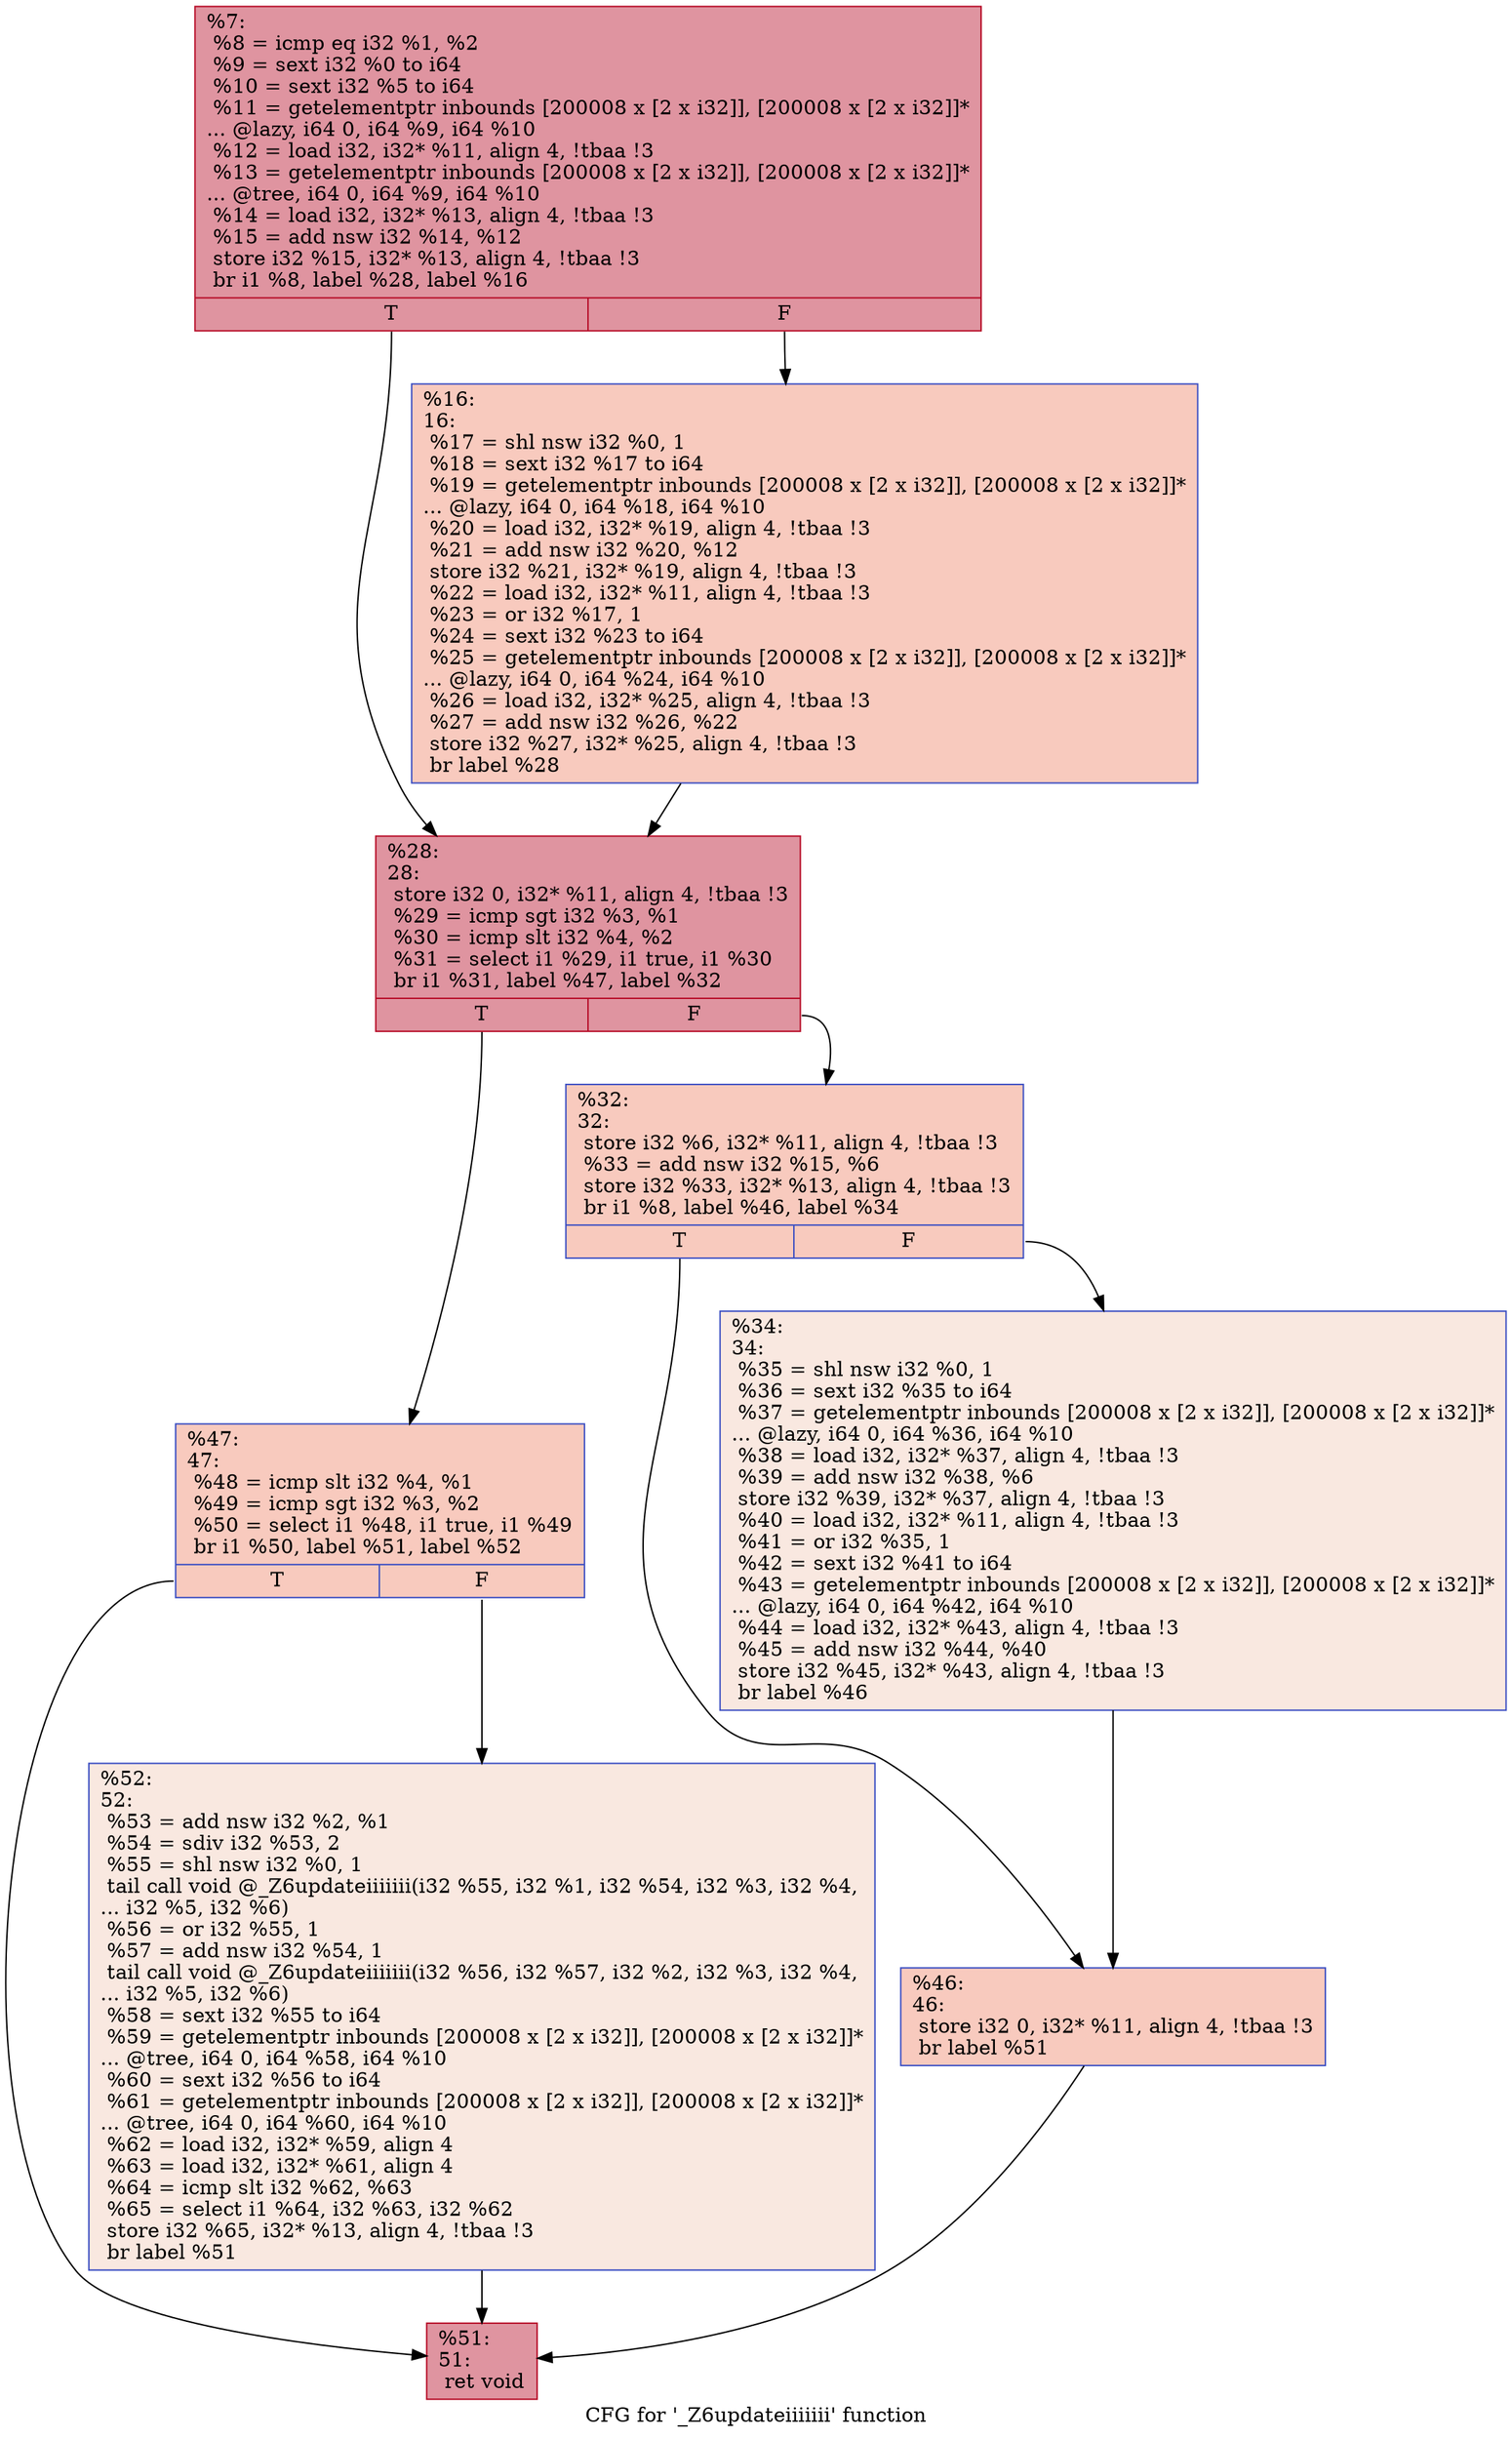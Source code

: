 digraph "CFG for '_Z6updateiiiiiii' function" {
	label="CFG for '_Z6updateiiiiiii' function";

	Node0x564907f33ff0 [shape=record,color="#b70d28ff", style=filled, fillcolor="#b70d2870",label="{%7:\l  %8 = icmp eq i32 %1, %2\l  %9 = sext i32 %0 to i64\l  %10 = sext i32 %5 to i64\l  %11 = getelementptr inbounds [200008 x [2 x i32]], [200008 x [2 x i32]]*\l... @lazy, i64 0, i64 %9, i64 %10\l  %12 = load i32, i32* %11, align 4, !tbaa !3\l  %13 = getelementptr inbounds [200008 x [2 x i32]], [200008 x [2 x i32]]*\l... @tree, i64 0, i64 %9, i64 %10\l  %14 = load i32, i32* %13, align 4, !tbaa !3\l  %15 = add nsw i32 %14, %12\l  store i32 %15, i32* %13, align 4, !tbaa !3\l  br i1 %8, label %28, label %16\l|{<s0>T|<s1>F}}"];
	Node0x564907f33ff0:s0 -> Node0x564907f33d70;
	Node0x564907f33ff0:s1 -> Node0x564907f34600;
	Node0x564907f34600 [shape=record,color="#3d50c3ff", style=filled, fillcolor="#ef886b70",label="{%16:\l16:                                               \l  %17 = shl nsw i32 %0, 1\l  %18 = sext i32 %17 to i64\l  %19 = getelementptr inbounds [200008 x [2 x i32]], [200008 x [2 x i32]]*\l... @lazy, i64 0, i64 %18, i64 %10\l  %20 = load i32, i32* %19, align 4, !tbaa !3\l  %21 = add nsw i32 %20, %12\l  store i32 %21, i32* %19, align 4, !tbaa !3\l  %22 = load i32, i32* %11, align 4, !tbaa !3\l  %23 = or i32 %17, 1\l  %24 = sext i32 %23 to i64\l  %25 = getelementptr inbounds [200008 x [2 x i32]], [200008 x [2 x i32]]*\l... @lazy, i64 0, i64 %24, i64 %10\l  %26 = load i32, i32* %25, align 4, !tbaa !3\l  %27 = add nsw i32 %26, %22\l  store i32 %27, i32* %25, align 4, !tbaa !3\l  br label %28\l}"];
	Node0x564907f34600 -> Node0x564907f33d70;
	Node0x564907f33d70 [shape=record,color="#b70d28ff", style=filled, fillcolor="#b70d2870",label="{%28:\l28:                                               \l  store i32 0, i32* %11, align 4, !tbaa !3\l  %29 = icmp sgt i32 %3, %1\l  %30 = icmp slt i32 %4, %2\l  %31 = select i1 %29, i1 true, i1 %30\l  br i1 %31, label %47, label %32\l|{<s0>T|<s1>F}}"];
	Node0x564907f33d70:s0 -> Node0x564907f35090;
	Node0x564907f33d70:s1 -> Node0x564907f350e0;
	Node0x564907f350e0 [shape=record,color="#3d50c3ff", style=filled, fillcolor="#ef886b70",label="{%32:\l32:                                               \l  store i32 %6, i32* %11, align 4, !tbaa !3\l  %33 = add nsw i32 %15, %6\l  store i32 %33, i32* %13, align 4, !tbaa !3\l  br i1 %8, label %46, label %34\l|{<s0>T|<s1>F}}"];
	Node0x564907f350e0:s0 -> Node0x564907f35390;
	Node0x564907f350e0:s1 -> Node0x564907f353e0;
	Node0x564907f353e0 [shape=record,color="#3d50c3ff", style=filled, fillcolor="#f1ccb870",label="{%34:\l34:                                               \l  %35 = shl nsw i32 %0, 1\l  %36 = sext i32 %35 to i64\l  %37 = getelementptr inbounds [200008 x [2 x i32]], [200008 x [2 x i32]]*\l... @lazy, i64 0, i64 %36, i64 %10\l  %38 = load i32, i32* %37, align 4, !tbaa !3\l  %39 = add nsw i32 %38, %6\l  store i32 %39, i32* %37, align 4, !tbaa !3\l  %40 = load i32, i32* %11, align 4, !tbaa !3\l  %41 = or i32 %35, 1\l  %42 = sext i32 %41 to i64\l  %43 = getelementptr inbounds [200008 x [2 x i32]], [200008 x [2 x i32]]*\l... @lazy, i64 0, i64 %42, i64 %10\l  %44 = load i32, i32* %43, align 4, !tbaa !3\l  %45 = add nsw i32 %44, %40\l  store i32 %45, i32* %43, align 4, !tbaa !3\l  br label %46\l}"];
	Node0x564907f353e0 -> Node0x564907f35390;
	Node0x564907f35390 [shape=record,color="#3d50c3ff", style=filled, fillcolor="#ef886b70",label="{%46:\l46:                                               \l  store i32 0, i32* %11, align 4, !tbaa !3\l  br label %51\l}"];
	Node0x564907f35390 -> Node0x564907f35d70;
	Node0x564907f35090 [shape=record,color="#3d50c3ff", style=filled, fillcolor="#ef886b70",label="{%47:\l47:                                               \l  %48 = icmp slt i32 %4, %1\l  %49 = icmp sgt i32 %3, %2\l  %50 = select i1 %48, i1 true, i1 %49\l  br i1 %50, label %51, label %52\l|{<s0>T|<s1>F}}"];
	Node0x564907f35090:s0 -> Node0x564907f35d70;
	Node0x564907f35090:s1 -> Node0x564907f36000;
	Node0x564907f35d70 [shape=record,color="#b70d28ff", style=filled, fillcolor="#b70d2870",label="{%51:\l51:                                               \l  ret void\l}"];
	Node0x564907f36000 [shape=record,color="#3d50c3ff", style=filled, fillcolor="#f1ccb870",label="{%52:\l52:                                               \l  %53 = add nsw i32 %2, %1\l  %54 = sdiv i32 %53, 2\l  %55 = shl nsw i32 %0, 1\l  tail call void @_Z6updateiiiiiii(i32 %55, i32 %1, i32 %54, i32 %3, i32 %4,\l... i32 %5, i32 %6)\l  %56 = or i32 %55, 1\l  %57 = add nsw i32 %54, 1\l  tail call void @_Z6updateiiiiiii(i32 %56, i32 %57, i32 %2, i32 %3, i32 %4,\l... i32 %5, i32 %6)\l  %58 = sext i32 %55 to i64\l  %59 = getelementptr inbounds [200008 x [2 x i32]], [200008 x [2 x i32]]*\l... @tree, i64 0, i64 %58, i64 %10\l  %60 = sext i32 %56 to i64\l  %61 = getelementptr inbounds [200008 x [2 x i32]], [200008 x [2 x i32]]*\l... @tree, i64 0, i64 %60, i64 %10\l  %62 = load i32, i32* %59, align 4\l  %63 = load i32, i32* %61, align 4\l  %64 = icmp slt i32 %62, %63\l  %65 = select i1 %64, i32 %63, i32 %62\l  store i32 %65, i32* %13, align 4, !tbaa !3\l  br label %51\l}"];
	Node0x564907f36000 -> Node0x564907f35d70;
}
